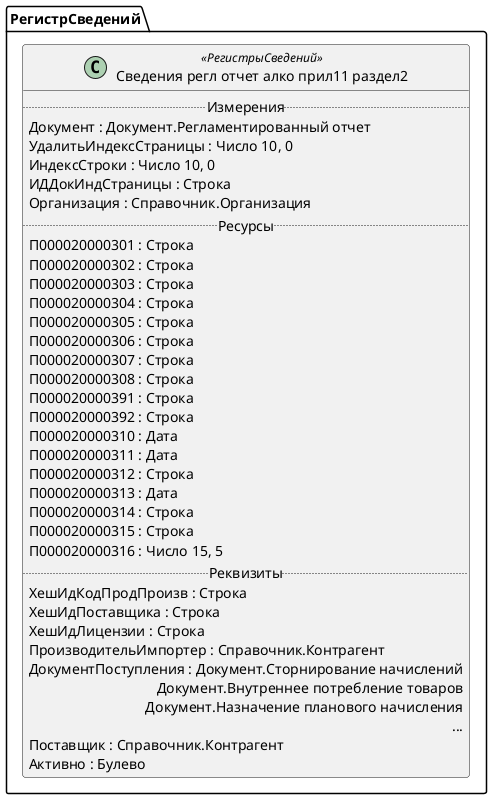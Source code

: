 ﻿@startuml СведенияРеглОтчетАлкоПрил11Раздел2
'!include templates.wsd
'..\include templates.wsd
class РегистрСведений.СведенияРеглОтчетАлкоПрил11Раздел2 as "Сведения регл отчет алко прил11 раздел2" <<РегистрыСведений>>
{
..Измерения..
Документ : Документ.Регламентированный отчет
УдалитьИндексСтраницы : Число 10, 0
ИндексСтроки : Число 10, 0
ИДДокИндСтраницы : Строка
Организация : Справочник.Организация
..Ресурсы..
П000020000301 : Строка
П000020000302 : Строка
П000020000303 : Строка
П000020000304 : Строка
П000020000305 : Строка
П000020000306 : Строка
П000020000307 : Строка
П000020000308 : Строка
П000020000391 : Строка
П000020000392 : Строка
П000020000310 : Дата
П000020000311 : Дата
П000020000312 : Строка
П000020000313 : Дата
П000020000314 : Строка
П000020000315 : Строка
П000020000316 : Число 15, 5
..Реквизиты..
ХешИдКодПродПроизв : Строка
ХешИдПоставщика : Строка
ХешИдЛицензии : Строка
ПроизводительИмпортер : Справочник.Контрагент
ДокументПоступления : Документ.Сторнирование начислений\rДокумент.Внутреннее потребление товаров\rДокумент.Назначение планового начисления\r...
Поставщик : Справочник.Контрагент
Активно : Булево
}
@enduml
